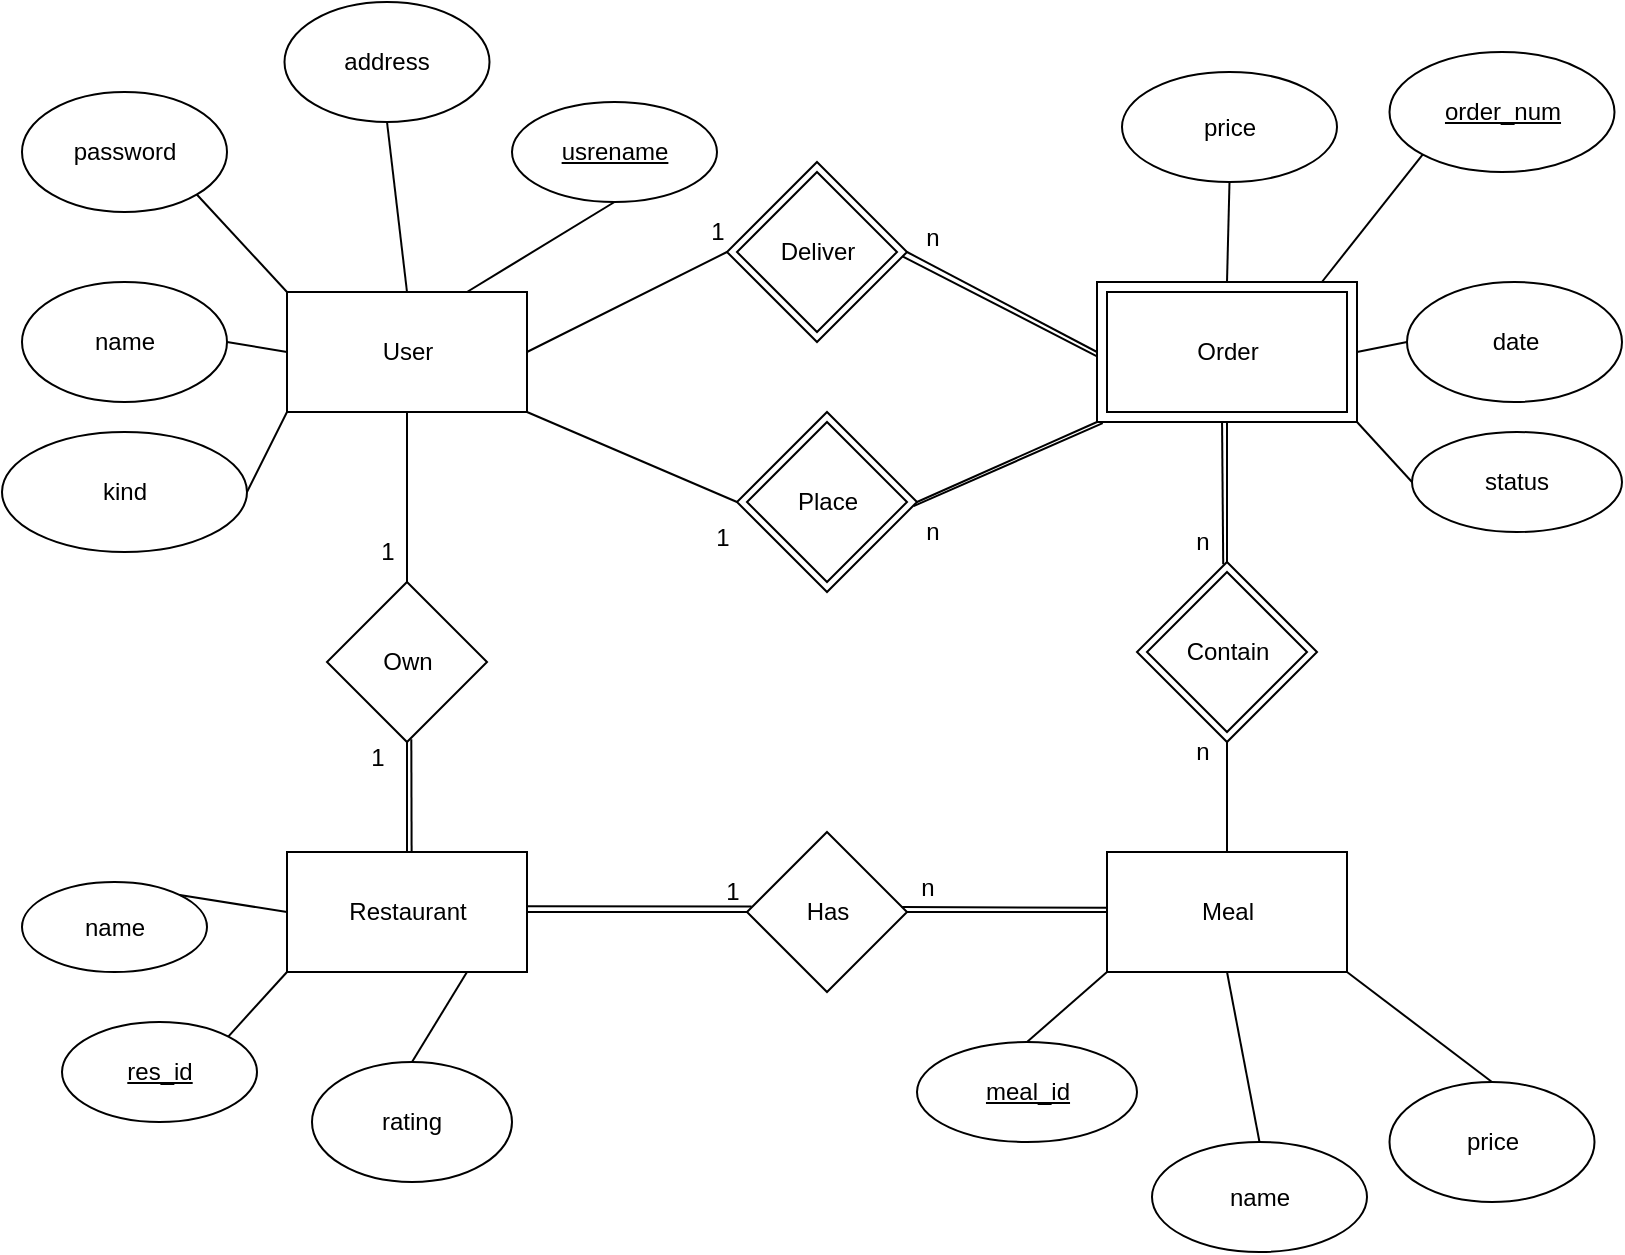 <mxfile version="25.0.2">
  <diagram name="Page-1" id="nWuks5Zo_hqAo-drOenx">
    <mxGraphModel dx="1219" dy="722" grid="1" gridSize="10" guides="1" tooltips="1" connect="1" arrows="1" fold="1" page="1" pageScale="1" pageWidth="850" pageHeight="1100" math="0" shadow="0">
      <root>
        <mxCell id="0" />
        <mxCell id="1" parent="0" />
        <mxCell id="jfasmR0OCqM8boGMBwTv-1" value="" style="rounded=0;whiteSpace=wrap;html=1;fillColor=none;" parent="1" vertex="1">
          <mxGeometry x="162.5" y="285" width="120" height="60" as="geometry" />
        </mxCell>
        <mxCell id="jfasmR0OCqM8boGMBwTv-2" value="" style="rounded=0;whiteSpace=wrap;html=1;fillColor=none;" parent="1" vertex="1">
          <mxGeometry x="162.5" y="565" width="120" height="60" as="geometry" />
        </mxCell>
        <mxCell id="jfasmR0OCqM8boGMBwTv-3" value="" style="rounded=0;whiteSpace=wrap;html=1;fillColor=none;" parent="1" vertex="1">
          <mxGeometry x="572.5" y="285" width="120" height="60" as="geometry" />
        </mxCell>
        <mxCell id="jfasmR0OCqM8boGMBwTv-5" value="" style="rounded=0;whiteSpace=wrap;html=1;fillColor=none;" parent="1" vertex="1">
          <mxGeometry x="572.5" y="565" width="120" height="60" as="geometry" />
        </mxCell>
        <mxCell id="jfasmR0OCqM8boGMBwTv-6" value="" style="rounded=0;whiteSpace=wrap;html=1;fillColor=none;" parent="1" vertex="1">
          <mxGeometry x="567.5" y="280" width="130" height="70" as="geometry" />
        </mxCell>
        <mxCell id="jfasmR0OCqM8boGMBwTv-7" value="" style="rhombus;whiteSpace=wrap;html=1;fillColor=none;direction=west;" parent="1" vertex="1">
          <mxGeometry x="392.5" y="350" width="80" height="80" as="geometry" />
        </mxCell>
        <mxCell id="jfasmR0OCqM8boGMBwTv-8" value="" style="rhombus;whiteSpace=wrap;html=1;fillColor=none;direction=west;" parent="1" vertex="1">
          <mxGeometry x="387.5" y="345" width="90" height="90" as="geometry" />
        </mxCell>
        <mxCell id="jfasmR0OCqM8boGMBwTv-9" value="" style="rhombus;whiteSpace=wrap;html=1;fillColor=none;" parent="1" vertex="1">
          <mxGeometry x="592.5" y="425" width="80" height="80" as="geometry" />
        </mxCell>
        <mxCell id="jfasmR0OCqM8boGMBwTv-10" value="" style="rhombus;whiteSpace=wrap;html=1;fillColor=none;" parent="1" vertex="1">
          <mxGeometry x="587.5" y="420" width="90" height="90" as="geometry" />
        </mxCell>
        <mxCell id="TAb4gw5Ccqg74OA3bWBP-1" value="" style="rhombus;whiteSpace=wrap;html=1;fillColor=none;" parent="1" vertex="1">
          <mxGeometry x="387.5" y="225" width="80" height="80" as="geometry" />
        </mxCell>
        <mxCell id="TAb4gw5Ccqg74OA3bWBP-2" value="" style="rhombus;whiteSpace=wrap;html=1;fillColor=none;" parent="1" vertex="1">
          <mxGeometry x="382.5" y="220" width="90" height="90" as="geometry" />
        </mxCell>
        <mxCell id="p88n4L2O9h-3k0rjG7kn-1" value="" style="endArrow=none;html=1;rounded=0;entryX=0;entryY=0.5;entryDx=0;entryDy=0;exitX=1;exitY=0.5;exitDx=0;exitDy=0;" parent="1" source="jfasmR0OCqM8boGMBwTv-1" target="TAb4gw5Ccqg74OA3bWBP-2" edge="1">
          <mxGeometry width="50" height="50" relative="1" as="geometry">
            <mxPoint x="282.5" y="285" as="sourcePoint" />
            <mxPoint x="332.5" y="235" as="targetPoint" />
          </mxGeometry>
        </mxCell>
        <mxCell id="p88n4L2O9h-3k0rjG7kn-3" value="" style="endArrow=none;html=1;rounded=0;exitX=1;exitY=0.5;exitDx=0;exitDy=0;entryX=0;entryY=0.5;entryDx=0;entryDy=0;" parent="1" source="TAb4gw5Ccqg74OA3bWBP-2" target="jfasmR0OCqM8boGMBwTv-6" edge="1">
          <mxGeometry width="50" height="50" relative="1" as="geometry">
            <mxPoint x="492.5" y="245" as="sourcePoint" />
            <mxPoint x="542.5" y="195" as="targetPoint" />
          </mxGeometry>
        </mxCell>
        <mxCell id="p88n4L2O9h-3k0rjG7kn-5" value="" style="endArrow=none;html=1;rounded=0;entryX=0;entryY=0.531;entryDx=0;entryDy=0;entryPerimeter=0;exitX=0.975;exitY=0.524;exitDx=0;exitDy=0;exitPerimeter=0;" parent="1" source="TAb4gw5Ccqg74OA3bWBP-2" target="jfasmR0OCqM8boGMBwTv-6" edge="1">
          <mxGeometry width="50" height="50" relative="1" as="geometry">
            <mxPoint x="472.5" y="267" as="sourcePoint" />
            <mxPoint x="512.5" y="295" as="targetPoint" />
          </mxGeometry>
        </mxCell>
        <mxCell id="p88n4L2O9h-3k0rjG7kn-7" value="" style="endArrow=none;html=1;rounded=0;exitX=1;exitY=1;exitDx=0;exitDy=0;entryX=1;entryY=0.5;entryDx=0;entryDy=0;" parent="1" source="jfasmR0OCqM8boGMBwTv-1" target="jfasmR0OCqM8boGMBwTv-8" edge="1">
          <mxGeometry width="50" height="50" relative="1" as="geometry">
            <mxPoint x="292.5" y="405" as="sourcePoint" />
            <mxPoint x="342.5" y="355" as="targetPoint" />
          </mxGeometry>
        </mxCell>
        <mxCell id="p88n4L2O9h-3k0rjG7kn-8" value="" style="endArrow=none;html=1;rounded=0;exitX=0;exitY=0.5;exitDx=0;exitDy=0;entryX=0;entryY=1;entryDx=0;entryDy=0;" parent="1" source="jfasmR0OCqM8boGMBwTv-8" target="jfasmR0OCqM8boGMBwTv-6" edge="1">
          <mxGeometry width="50" height="50" relative="1" as="geometry">
            <mxPoint x="512.5" y="425" as="sourcePoint" />
            <mxPoint x="562.5" y="375" as="targetPoint" />
          </mxGeometry>
        </mxCell>
        <mxCell id="p88n4L2O9h-3k0rjG7kn-9" value="" style="endArrow=none;html=1;rounded=0;exitX=0.019;exitY=0.477;exitDx=0;exitDy=0;exitPerimeter=0;entryX=0.022;entryY=1.008;entryDx=0;entryDy=0;entryPerimeter=0;" parent="1" source="jfasmR0OCqM8boGMBwTv-8" target="jfasmR0OCqM8boGMBwTv-6" edge="1">
          <mxGeometry width="50" height="50" relative="1" as="geometry">
            <mxPoint x="522.5" y="425" as="sourcePoint" />
            <mxPoint x="572.5" y="351" as="targetPoint" />
          </mxGeometry>
        </mxCell>
        <mxCell id="p88n4L2O9h-3k0rjG7kn-10" value="" style="endArrow=none;html=1;rounded=0;exitX=0.5;exitY=0;exitDx=0;exitDy=0;entryX=0.5;entryY=1;entryDx=0;entryDy=0;" parent="1" source="jfasmR0OCqM8boGMBwTv-10" target="jfasmR0OCqM8boGMBwTv-6" edge="1">
          <mxGeometry width="50" height="50" relative="1" as="geometry">
            <mxPoint x="602.5" y="415" as="sourcePoint" />
            <mxPoint x="652.5" y="365" as="targetPoint" />
          </mxGeometry>
        </mxCell>
        <mxCell id="p88n4L2O9h-3k0rjG7kn-12" value="" style="endArrow=none;html=1;rounded=0;exitX=0.479;exitY=0.013;exitDx=0;exitDy=0;exitPerimeter=0;entryX=0.481;entryY=1.007;entryDx=0;entryDy=0;entryPerimeter=0;" parent="1" source="jfasmR0OCqM8boGMBwTv-10" target="jfasmR0OCqM8boGMBwTv-6" edge="1">
          <mxGeometry width="50" height="50" relative="1" as="geometry">
            <mxPoint x="572.5" y="435" as="sourcePoint" />
            <mxPoint x="622.5" y="385" as="targetPoint" />
          </mxGeometry>
        </mxCell>
        <mxCell id="p88n4L2O9h-3k0rjG7kn-13" value="" style="endArrow=none;html=1;rounded=0;entryX=0.5;entryY=1;entryDx=0;entryDy=0;exitX=0.5;exitY=0;exitDx=0;exitDy=0;" parent="1" source="jfasmR0OCqM8boGMBwTv-5" target="jfasmR0OCqM8boGMBwTv-10" edge="1">
          <mxGeometry width="50" height="50" relative="1" as="geometry">
            <mxPoint x="502.5" y="545" as="sourcePoint" />
            <mxPoint x="552.5" y="495" as="targetPoint" />
          </mxGeometry>
        </mxCell>
        <mxCell id="p88n4L2O9h-3k0rjG7kn-14" value="" style="rhombus;whiteSpace=wrap;html=1;fillColor=none;" parent="1" vertex="1">
          <mxGeometry x="392.5" y="555" width="80" height="80" as="geometry" />
        </mxCell>
        <mxCell id="p88n4L2O9h-3k0rjG7kn-15" value="" style="endArrow=none;html=1;rounded=0;exitX=1;exitY=0.5;exitDx=0;exitDy=0;entryX=0;entryY=0.5;entryDx=0;entryDy=0;" parent="1" source="jfasmR0OCqM8boGMBwTv-2" target="p88n4L2O9h-3k0rjG7kn-14" edge="1">
          <mxGeometry width="50" height="50" relative="1" as="geometry">
            <mxPoint x="302.5" y="585" as="sourcePoint" />
            <mxPoint x="352.5" y="535" as="targetPoint" />
          </mxGeometry>
        </mxCell>
        <mxCell id="p88n4L2O9h-3k0rjG7kn-16" value="" style="endArrow=none;html=1;rounded=0;exitX=0.966;exitY=0.469;exitDx=0;exitDy=0;exitPerimeter=0;entryX=0.002;entryY=0.464;entryDx=0;entryDy=0;entryPerimeter=0;" parent="1" source="p88n4L2O9h-3k0rjG7kn-14" target="jfasmR0OCqM8boGMBwTv-5" edge="1">
          <mxGeometry width="50" height="50" relative="1" as="geometry">
            <mxPoint x="502.5" y="585" as="sourcePoint" />
            <mxPoint x="542.5" y="545" as="targetPoint" />
          </mxGeometry>
        </mxCell>
        <mxCell id="p88n4L2O9h-3k0rjG7kn-17" value="" style="endArrow=none;html=1;rounded=0;exitX=1;exitY=0.5;exitDx=0;exitDy=0;entryX=0;entryY=0.5;entryDx=0;entryDy=0;" parent="1" source="p88n4L2O9h-3k0rjG7kn-14" target="jfasmR0OCqM8boGMBwTv-5" edge="1">
          <mxGeometry width="50" height="50" relative="1" as="geometry">
            <mxPoint x="492.5" y="585" as="sourcePoint" />
            <mxPoint x="542.5" y="535" as="targetPoint" />
          </mxGeometry>
        </mxCell>
        <mxCell id="p88n4L2O9h-3k0rjG7kn-18" value="" style="endArrow=none;html=1;rounded=0;exitX=1;exitY=0.453;exitDx=0;exitDy=0;exitPerimeter=0;entryX=0.029;entryY=0.465;entryDx=0;entryDy=0;entryPerimeter=0;" parent="1" source="jfasmR0OCqM8boGMBwTv-2" target="p88n4L2O9h-3k0rjG7kn-14" edge="1">
          <mxGeometry width="50" height="50" relative="1" as="geometry">
            <mxPoint x="312.5" y="565" as="sourcePoint" />
            <mxPoint x="362.5" y="515" as="targetPoint" />
          </mxGeometry>
        </mxCell>
        <mxCell id="wVh_IVsP_lLKcewH6hIJ-1" value="User" style="text;html=1;align=center;verticalAlign=middle;whiteSpace=wrap;rounded=0;" parent="1" vertex="1">
          <mxGeometry x="192.5" y="300" width="60" height="30" as="geometry" />
        </mxCell>
        <mxCell id="wVh_IVsP_lLKcewH6hIJ-2" value="Place" style="text;html=1;align=center;verticalAlign=middle;whiteSpace=wrap;rounded=0;" parent="1" vertex="1">
          <mxGeometry x="402.5" y="375" width="60" height="30" as="geometry" />
        </mxCell>
        <mxCell id="wVh_IVsP_lLKcewH6hIJ-3" value="Deliver" style="text;html=1;align=center;verticalAlign=middle;whiteSpace=wrap;rounded=0;" parent="1" vertex="1">
          <mxGeometry x="397.5" y="250" width="60" height="30" as="geometry" />
        </mxCell>
        <mxCell id="wVh_IVsP_lLKcewH6hIJ-4" value="Order" style="text;html=1;align=center;verticalAlign=middle;whiteSpace=wrap;rounded=0;" parent="1" vertex="1">
          <mxGeometry x="602.5" y="300" width="60" height="30" as="geometry" />
        </mxCell>
        <mxCell id="wVh_IVsP_lLKcewH6hIJ-5" value="Contain" style="text;html=1;align=center;verticalAlign=middle;whiteSpace=wrap;rounded=0;" parent="1" vertex="1">
          <mxGeometry x="602.5" y="450" width="60" height="30" as="geometry" />
        </mxCell>
        <mxCell id="wVh_IVsP_lLKcewH6hIJ-6" value="Has" style="text;html=1;align=center;verticalAlign=middle;whiteSpace=wrap;rounded=0;" parent="1" vertex="1">
          <mxGeometry x="402.5" y="580" width="60" height="30" as="geometry" />
        </mxCell>
        <mxCell id="wVh_IVsP_lLKcewH6hIJ-7" value="Restaurant" style="text;html=1;align=center;verticalAlign=middle;whiteSpace=wrap;rounded=0;direction=south;" parent="1" vertex="1">
          <mxGeometry x="207.5" y="565" width="30" height="60" as="geometry" />
        </mxCell>
        <mxCell id="wVh_IVsP_lLKcewH6hIJ-8" value="Meal" style="text;html=1;align=center;verticalAlign=middle;whiteSpace=wrap;rounded=0;" parent="1" vertex="1">
          <mxGeometry x="602.5" y="580" width="60" height="30" as="geometry" />
        </mxCell>
        <mxCell id="hgy4hpAm0vV_vkZDBC3N-1" value="Own" style="rhombus;whiteSpace=wrap;html=1;fillColor=none;" vertex="1" parent="1">
          <mxGeometry x="182.5" y="430" width="80" height="80" as="geometry" />
        </mxCell>
        <mxCell id="hgy4hpAm0vV_vkZDBC3N-2" value="" style="endArrow=none;html=1;rounded=0;exitX=0;exitY=0.5;exitDx=0;exitDy=0;entryX=0.5;entryY=1;entryDx=0;entryDy=0;" edge="1" parent="1" source="wVh_IVsP_lLKcewH6hIJ-7" target="hgy4hpAm0vV_vkZDBC3N-1">
          <mxGeometry width="50" height="50" relative="1" as="geometry">
            <mxPoint x="262.5" y="545" as="sourcePoint" />
            <mxPoint x="312.5" y="495" as="targetPoint" />
          </mxGeometry>
        </mxCell>
        <mxCell id="hgy4hpAm0vV_vkZDBC3N-4" value="" style="endArrow=none;html=1;rounded=0;exitX=0.5;exitY=0;exitDx=0;exitDy=0;entryX=0.5;entryY=1;entryDx=0;entryDy=0;" edge="1" parent="1" source="hgy4hpAm0vV_vkZDBC3N-1" target="jfasmR0OCqM8boGMBwTv-1">
          <mxGeometry width="50" height="50" relative="1" as="geometry">
            <mxPoint x="202.5" y="415" as="sourcePoint" />
            <mxPoint x="252.5" y="365" as="targetPoint" />
          </mxGeometry>
        </mxCell>
        <mxCell id="hgy4hpAm0vV_vkZDBC3N-5" value="" style="endArrow=none;html=1;rounded=0;exitX=0.009;exitY=0.423;exitDx=0;exitDy=0;exitPerimeter=0;entryX=0.527;entryY=0.983;entryDx=0;entryDy=0;entryPerimeter=0;" edge="1" parent="1" source="wVh_IVsP_lLKcewH6hIJ-7" target="hgy4hpAm0vV_vkZDBC3N-1">
          <mxGeometry width="50" height="50" relative="1" as="geometry">
            <mxPoint x="242.5" y="555" as="sourcePoint" />
            <mxPoint x="292.5" y="505" as="targetPoint" />
          </mxGeometry>
        </mxCell>
        <mxCell id="hgy4hpAm0vV_vkZDBC3N-6" value="1" style="text;html=1;align=center;verticalAlign=middle;whiteSpace=wrap;rounded=0;" vertex="1" parent="1">
          <mxGeometry x="202.5" y="405" width="20" height="20" as="geometry" />
        </mxCell>
        <mxCell id="hgy4hpAm0vV_vkZDBC3N-7" value="n" style="text;html=1;align=center;verticalAlign=middle;whiteSpace=wrap;rounded=0;" vertex="1" parent="1">
          <mxGeometry x="472.5" y="575" width="20" height="15" as="geometry" />
        </mxCell>
        <mxCell id="hgy4hpAm0vV_vkZDBC3N-8" value="n" style="text;html=1;align=center;verticalAlign=middle;whiteSpace=wrap;rounded=0;" vertex="1" parent="1">
          <mxGeometry x="477.5" y="250" width="15" height="15" as="geometry" />
        </mxCell>
        <mxCell id="hgy4hpAm0vV_vkZDBC3N-9" value="n" style="text;html=1;align=center;verticalAlign=middle;whiteSpace=wrap;rounded=0;" vertex="1" parent="1">
          <mxGeometry x="612.5" y="505" width="15" height="20" as="geometry" />
        </mxCell>
        <mxCell id="hgy4hpAm0vV_vkZDBC3N-10" value="n" style="text;html=1;align=center;verticalAlign=middle;whiteSpace=wrap;rounded=0;" vertex="1" parent="1">
          <mxGeometry x="612.5" y="400" width="15" height="20" as="geometry" />
        </mxCell>
        <mxCell id="hgy4hpAm0vV_vkZDBC3N-11" value="1" style="text;html=1;align=center;verticalAlign=middle;whiteSpace=wrap;rounded=0;" vertex="1" parent="1">
          <mxGeometry x="377.5" y="575" width="15" height="20" as="geometry" />
        </mxCell>
        <mxCell id="hgy4hpAm0vV_vkZDBC3N-13" value="n" style="text;html=1;align=center;verticalAlign=middle;whiteSpace=wrap;rounded=0;" vertex="1" parent="1">
          <mxGeometry x="477.5" y="395" width="15" height="20" as="geometry" />
        </mxCell>
        <mxCell id="hgy4hpAm0vV_vkZDBC3N-14" value="1" style="text;html=1;align=center;verticalAlign=middle;whiteSpace=wrap;rounded=0;" vertex="1" parent="1">
          <mxGeometry x="372.5" y="400" width="15" height="15" as="geometry" />
        </mxCell>
        <mxCell id="hgy4hpAm0vV_vkZDBC3N-15" value="1" style="text;html=1;align=center;verticalAlign=middle;whiteSpace=wrap;rounded=0;" vertex="1" parent="1">
          <mxGeometry x="372.5" y="245" width="10" height="20" as="geometry" />
        </mxCell>
        <mxCell id="hgy4hpAm0vV_vkZDBC3N-16" value="1" style="text;html=1;align=center;verticalAlign=middle;whiteSpace=wrap;rounded=0;" vertex="1" parent="1">
          <mxGeometry x="202.5" y="510" width="10" height="15" as="geometry" />
        </mxCell>
        <mxCell id="hgy4hpAm0vV_vkZDBC3N-17" value="&lt;u&gt;usrename&lt;/u&gt;" style="ellipse;whiteSpace=wrap;html=1;fillColor=none;" vertex="1" parent="1">
          <mxGeometry x="275" y="190" width="102.5" height="50" as="geometry" />
        </mxCell>
        <mxCell id="hgy4hpAm0vV_vkZDBC3N-18" value="name" style="ellipse;whiteSpace=wrap;html=1;fillColor=none;" vertex="1" parent="1">
          <mxGeometry x="30" y="280" width="102.5" height="60" as="geometry" />
        </mxCell>
        <mxCell id="hgy4hpAm0vV_vkZDBC3N-19" value="address" style="ellipse;whiteSpace=wrap;html=1;fillColor=none;" vertex="1" parent="1">
          <mxGeometry x="161.25" y="140" width="102.5" height="60" as="geometry" />
        </mxCell>
        <mxCell id="hgy4hpAm0vV_vkZDBC3N-20" value="&lt;u&gt;order_num&lt;/u&gt;" style="ellipse;whiteSpace=wrap;html=1;fillColor=none;" vertex="1" parent="1">
          <mxGeometry x="713.75" y="165" width="112.5" height="60" as="geometry" />
        </mxCell>
        <mxCell id="hgy4hpAm0vV_vkZDBC3N-21" value="date" style="ellipse;whiteSpace=wrap;html=1;fillColor=none;" vertex="1" parent="1">
          <mxGeometry x="722.5" y="280" width="107.5" height="60" as="geometry" />
        </mxCell>
        <mxCell id="hgy4hpAm0vV_vkZDBC3N-22" value="password" style="ellipse;whiteSpace=wrap;html=1;fillColor=none;" vertex="1" parent="1">
          <mxGeometry x="30" y="185" width="102.5" height="60" as="geometry" />
        </mxCell>
        <mxCell id="hgy4hpAm0vV_vkZDBC3N-24" value="" style="endArrow=none;html=1;rounded=0;exitX=1;exitY=0.5;exitDx=0;exitDy=0;entryX=0;entryY=1;entryDx=0;entryDy=0;" edge="1" parent="1" source="hgy4hpAm0vV_vkZDBC3N-46" target="jfasmR0OCqM8boGMBwTv-1">
          <mxGeometry width="50" height="50" relative="1" as="geometry">
            <mxPoint x="150" y="410" as="sourcePoint" />
            <mxPoint x="200" y="360" as="targetPoint" />
          </mxGeometry>
        </mxCell>
        <mxCell id="hgy4hpAm0vV_vkZDBC3N-25" value="" style="endArrow=none;html=1;rounded=0;exitX=0.865;exitY=0;exitDx=0;exitDy=0;exitPerimeter=0;entryX=0;entryY=1;entryDx=0;entryDy=0;" edge="1" parent="1" source="jfasmR0OCqM8boGMBwTv-6" target="hgy4hpAm0vV_vkZDBC3N-20">
          <mxGeometry width="50" height="50" relative="1" as="geometry">
            <mxPoint x="382.5" y="120" as="sourcePoint" />
            <mxPoint x="432.5" y="70" as="targetPoint" />
          </mxGeometry>
        </mxCell>
        <mxCell id="hgy4hpAm0vV_vkZDBC3N-26" value="" style="endArrow=none;html=1;rounded=0;exitX=0.5;exitY=0;exitDx=0;exitDy=0;entryX=0.5;entryY=1;entryDx=0;entryDy=0;" edge="1" parent="1" source="jfasmR0OCqM8boGMBwTv-6" target="hgy4hpAm0vV_vkZDBC3N-43">
          <mxGeometry width="50" height="50" relative="1" as="geometry">
            <mxPoint x="595" y="160" as="sourcePoint" />
            <mxPoint x="645" y="110" as="targetPoint" />
          </mxGeometry>
        </mxCell>
        <mxCell id="hgy4hpAm0vV_vkZDBC3N-27" value="" style="endArrow=none;html=1;rounded=0;exitX=1;exitY=0.5;exitDx=0;exitDy=0;entryX=0;entryY=0.5;entryDx=0;entryDy=0;" edge="1" parent="1" source="hgy4hpAm0vV_vkZDBC3N-18" target="jfasmR0OCqM8boGMBwTv-1">
          <mxGeometry width="50" height="50" relative="1" as="geometry">
            <mxPoint x="100" y="415" as="sourcePoint" />
            <mxPoint x="150" y="365" as="targetPoint" />
          </mxGeometry>
        </mxCell>
        <mxCell id="hgy4hpAm0vV_vkZDBC3N-28" value="" style="endArrow=none;html=1;rounded=0;exitX=0;exitY=0;exitDx=0;exitDy=0;entryX=1;entryY=1;entryDx=0;entryDy=0;" edge="1" parent="1" source="jfasmR0OCqM8boGMBwTv-1" target="hgy4hpAm0vV_vkZDBC3N-22">
          <mxGeometry width="50" height="50" relative="1" as="geometry">
            <mxPoint x="142.5" y="270" as="sourcePoint" />
            <mxPoint x="192.5" y="220" as="targetPoint" />
          </mxGeometry>
        </mxCell>
        <mxCell id="hgy4hpAm0vV_vkZDBC3N-29" value="" style="endArrow=none;html=1;rounded=0;exitX=0.75;exitY=0;exitDx=0;exitDy=0;entryX=0.5;entryY=1;entryDx=0;entryDy=0;" edge="1" parent="1" source="jfasmR0OCqM8boGMBwTv-1" target="hgy4hpAm0vV_vkZDBC3N-17">
          <mxGeometry width="50" height="50" relative="1" as="geometry">
            <mxPoint x="252.5" y="280" as="sourcePoint" />
            <mxPoint x="302.5" y="230" as="targetPoint" />
          </mxGeometry>
        </mxCell>
        <mxCell id="hgy4hpAm0vV_vkZDBC3N-30" value="" style="endArrow=none;html=1;rounded=0;exitX=0.5;exitY=0;exitDx=0;exitDy=0;entryX=0.5;entryY=1;entryDx=0;entryDy=0;" edge="1" parent="1" source="jfasmR0OCqM8boGMBwTv-1" target="hgy4hpAm0vV_vkZDBC3N-19">
          <mxGeometry width="50" height="50" relative="1" as="geometry">
            <mxPoint x="207.5" y="275" as="sourcePoint" />
            <mxPoint x="257.5" y="225" as="targetPoint" />
          </mxGeometry>
        </mxCell>
        <mxCell id="hgy4hpAm0vV_vkZDBC3N-31" value="name" style="ellipse;whiteSpace=wrap;html=1;fillColor=none;" vertex="1" parent="1">
          <mxGeometry x="30" y="580" width="92.5" height="45" as="geometry" />
        </mxCell>
        <mxCell id="hgy4hpAm0vV_vkZDBC3N-38" value="&lt;u&gt;meal_id&lt;/u&gt;" style="ellipse;whiteSpace=wrap;html=1;fillColor=none;" vertex="1" parent="1">
          <mxGeometry x="477.5" y="660" width="110" height="50" as="geometry" />
        </mxCell>
        <mxCell id="hgy4hpAm0vV_vkZDBC3N-39" value="name" style="ellipse;whiteSpace=wrap;html=1;fillColor=none;" vertex="1" parent="1">
          <mxGeometry x="595" y="710" width="107.5" height="55" as="geometry" />
        </mxCell>
        <mxCell id="hgy4hpAm0vV_vkZDBC3N-43" value="price" style="ellipse;whiteSpace=wrap;html=1;fillColor=none;" vertex="1" parent="1">
          <mxGeometry x="580" y="175" width="107.5" height="55" as="geometry" />
        </mxCell>
        <mxCell id="hgy4hpAm0vV_vkZDBC3N-44" value="price" style="ellipse;whiteSpace=wrap;html=1;fillColor=none;" vertex="1" parent="1">
          <mxGeometry x="713.75" y="680" width="102.5" height="60" as="geometry" />
        </mxCell>
        <mxCell id="hgy4hpAm0vV_vkZDBC3N-45" value="status" style="ellipse;whiteSpace=wrap;html=1;fillColor=none;" vertex="1" parent="1">
          <mxGeometry x="725" y="355" width="105" height="50" as="geometry" />
        </mxCell>
        <mxCell id="hgy4hpAm0vV_vkZDBC3N-46" value="kind" style="ellipse;whiteSpace=wrap;html=1;fillColor=none;" vertex="1" parent="1">
          <mxGeometry x="20" y="355" width="122.5" height="60" as="geometry" />
        </mxCell>
        <mxCell id="hgy4hpAm0vV_vkZDBC3N-52" value="rating" style="ellipse;whiteSpace=wrap;html=1;fillColor=none;" vertex="1" parent="1">
          <mxGeometry x="175" y="670" width="100" height="60" as="geometry" />
        </mxCell>
        <mxCell id="hgy4hpAm0vV_vkZDBC3N-54" value="" style="endArrow=none;html=1;rounded=0;exitX=0;exitY=0.5;exitDx=0;exitDy=0;entryX=1;entryY=1;entryDx=0;entryDy=0;" edge="1" parent="1" source="hgy4hpAm0vV_vkZDBC3N-45" target="jfasmR0OCqM8boGMBwTv-6">
          <mxGeometry width="50" height="50" relative="1" as="geometry">
            <mxPoint x="530" y="340" as="sourcePoint" />
            <mxPoint x="580" y="290" as="targetPoint" />
          </mxGeometry>
        </mxCell>
        <mxCell id="hgy4hpAm0vV_vkZDBC3N-55" value="" style="endArrow=none;html=1;rounded=0;exitX=0;exitY=0.5;exitDx=0;exitDy=0;entryX=1;entryY=0.5;entryDx=0;entryDy=0;" edge="1" parent="1" source="hgy4hpAm0vV_vkZDBC3N-21" target="jfasmR0OCqM8boGMBwTv-6">
          <mxGeometry width="50" height="50" relative="1" as="geometry">
            <mxPoint x="530" y="360" as="sourcePoint" />
            <mxPoint x="580" y="310" as="targetPoint" />
          </mxGeometry>
        </mxCell>
        <mxCell id="hgy4hpAm0vV_vkZDBC3N-56" value="" style="endArrow=none;html=1;rounded=0;exitX=0.5;exitY=0;exitDx=0;exitDy=0;entryX=0;entryY=1;entryDx=0;entryDy=0;" edge="1" parent="1" source="hgy4hpAm0vV_vkZDBC3N-38" target="jfasmR0OCqM8boGMBwTv-5">
          <mxGeometry width="50" height="50" relative="1" as="geometry">
            <mxPoint x="530" y="480" as="sourcePoint" />
            <mxPoint x="580" y="430" as="targetPoint" />
          </mxGeometry>
        </mxCell>
        <mxCell id="hgy4hpAm0vV_vkZDBC3N-57" value="" style="endArrow=none;html=1;rounded=0;exitX=0.5;exitY=0;exitDx=0;exitDy=0;entryX=0.5;entryY=1;entryDx=0;entryDy=0;" edge="1" parent="1" source="hgy4hpAm0vV_vkZDBC3N-39" target="jfasmR0OCqM8boGMBwTv-5">
          <mxGeometry width="50" height="50" relative="1" as="geometry">
            <mxPoint x="530" y="480" as="sourcePoint" />
            <mxPoint x="580" y="430" as="targetPoint" />
          </mxGeometry>
        </mxCell>
        <mxCell id="hgy4hpAm0vV_vkZDBC3N-59" value="" style="endArrow=none;html=1;rounded=0;exitX=0.5;exitY=0;exitDx=0;exitDy=0;entryX=1;entryY=1;entryDx=0;entryDy=0;" edge="1" parent="1" source="hgy4hpAm0vV_vkZDBC3N-44" target="jfasmR0OCqM8boGMBwTv-5">
          <mxGeometry width="50" height="50" relative="1" as="geometry">
            <mxPoint x="760" y="660" as="sourcePoint" />
            <mxPoint x="810" y="610" as="targetPoint" />
          </mxGeometry>
        </mxCell>
        <mxCell id="hgy4hpAm0vV_vkZDBC3N-60" value="" style="endArrow=none;html=1;rounded=0;exitX=1;exitY=0;exitDx=0;exitDy=0;entryX=0;entryY=0.5;entryDx=0;entryDy=0;" edge="1" parent="1" source="hgy4hpAm0vV_vkZDBC3N-31" target="jfasmR0OCqM8boGMBwTv-2">
          <mxGeometry width="50" height="50" relative="1" as="geometry">
            <mxPoint x="100" y="570" as="sourcePoint" />
            <mxPoint x="150" y="520" as="targetPoint" />
          </mxGeometry>
        </mxCell>
        <mxCell id="hgy4hpAm0vV_vkZDBC3N-61" value="" style="endArrow=none;html=1;rounded=0;exitX=0.5;exitY=0;exitDx=0;exitDy=0;entryX=0.75;entryY=1;entryDx=0;entryDy=0;" edge="1" parent="1" source="hgy4hpAm0vV_vkZDBC3N-52" target="jfasmR0OCqM8boGMBwTv-2">
          <mxGeometry width="50" height="50" relative="1" as="geometry">
            <mxPoint x="530" y="750" as="sourcePoint" />
            <mxPoint x="580" y="700" as="targetPoint" />
          </mxGeometry>
        </mxCell>
        <mxCell id="hgy4hpAm0vV_vkZDBC3N-63" value="&lt;u&gt;res_id&lt;/u&gt;" style="ellipse;whiteSpace=wrap;html=1;fillColor=none;" vertex="1" parent="1">
          <mxGeometry x="50" y="650" width="97.5" height="50" as="geometry" />
        </mxCell>
        <mxCell id="hgy4hpAm0vV_vkZDBC3N-65" value="" style="endArrow=none;html=1;rounded=0;exitX=1;exitY=0;exitDx=0;exitDy=0;entryX=0;entryY=1;entryDx=0;entryDy=0;" edge="1" parent="1" source="hgy4hpAm0vV_vkZDBC3N-63" target="jfasmR0OCqM8boGMBwTv-2">
          <mxGeometry width="50" height="50" relative="1" as="geometry">
            <mxPoint x="530" y="480" as="sourcePoint" />
            <mxPoint x="580" y="430" as="targetPoint" />
          </mxGeometry>
        </mxCell>
      </root>
    </mxGraphModel>
  </diagram>
</mxfile>
